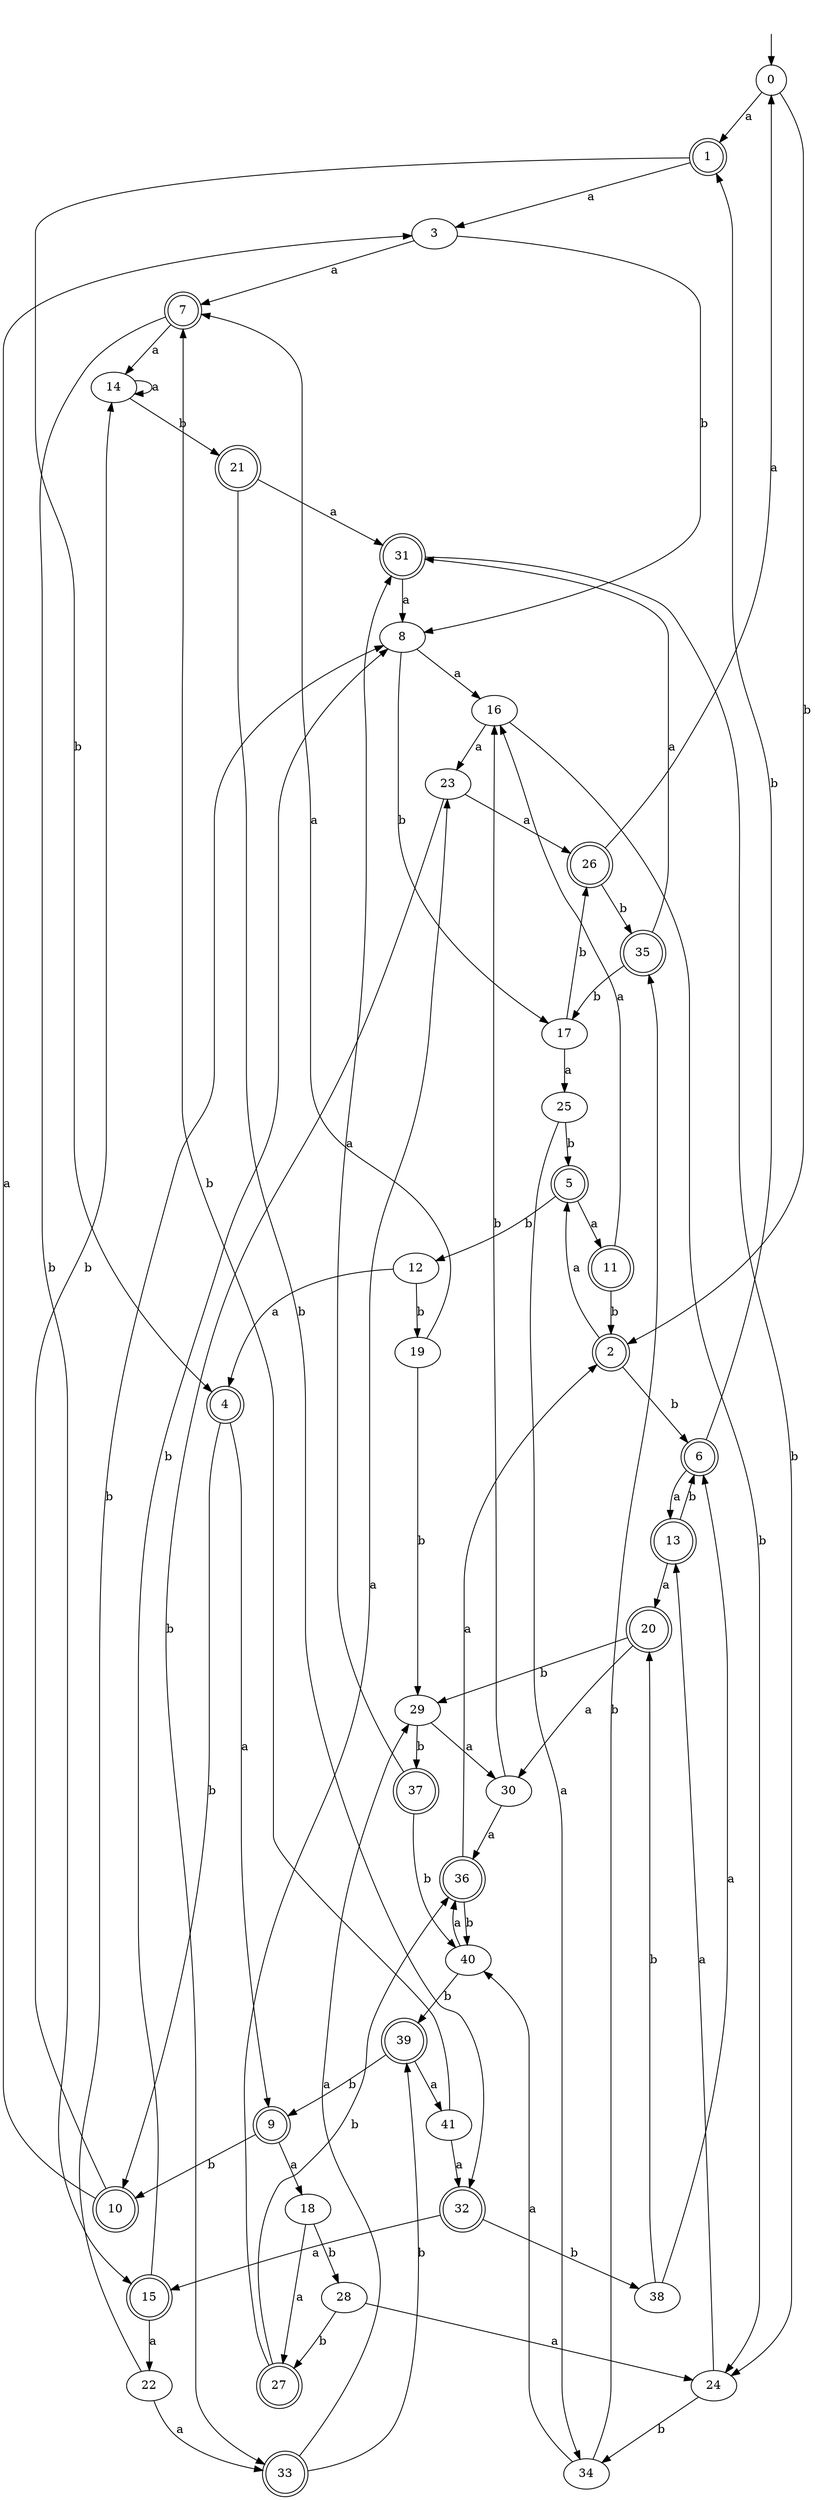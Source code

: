digraph RandomDFA {
  __start0 [label="", shape=none];
  __start0 -> 0 [label=""];
  0 [shape=circle]
  0 -> 1 [label="a"]
  0 -> 2 [label="b"]
  1 [shape=doublecircle]
  1 -> 3 [label="a"]
  1 -> 4 [label="b"]
  2 [shape=doublecircle]
  2 -> 5 [label="a"]
  2 -> 6 [label="b"]
  3
  3 -> 7 [label="a"]
  3 -> 8 [label="b"]
  4 [shape=doublecircle]
  4 -> 9 [label="a"]
  4 -> 10 [label="b"]
  5 [shape=doublecircle]
  5 -> 11 [label="a"]
  5 -> 12 [label="b"]
  6 [shape=doublecircle]
  6 -> 13 [label="a"]
  6 -> 1 [label="b"]
  7 [shape=doublecircle]
  7 -> 14 [label="a"]
  7 -> 15 [label="b"]
  8
  8 -> 16 [label="a"]
  8 -> 17 [label="b"]
  9 [shape=doublecircle]
  9 -> 18 [label="a"]
  9 -> 10 [label="b"]
  10 [shape=doublecircle]
  10 -> 3 [label="a"]
  10 -> 14 [label="b"]
  11 [shape=doublecircle]
  11 -> 16 [label="a"]
  11 -> 2 [label="b"]
  12
  12 -> 4 [label="a"]
  12 -> 19 [label="b"]
  13 [shape=doublecircle]
  13 -> 20 [label="a"]
  13 -> 6 [label="b"]
  14
  14 -> 14 [label="a"]
  14 -> 21 [label="b"]
  15 [shape=doublecircle]
  15 -> 22 [label="a"]
  15 -> 8 [label="b"]
  16
  16 -> 23 [label="a"]
  16 -> 24 [label="b"]
  17
  17 -> 25 [label="a"]
  17 -> 26 [label="b"]
  18
  18 -> 27 [label="a"]
  18 -> 28 [label="b"]
  19
  19 -> 7 [label="a"]
  19 -> 29 [label="b"]
  20 [shape=doublecircle]
  20 -> 30 [label="a"]
  20 -> 29 [label="b"]
  21 [shape=doublecircle]
  21 -> 31 [label="a"]
  21 -> 32 [label="b"]
  22
  22 -> 33 [label="a"]
  22 -> 8 [label="b"]
  23
  23 -> 26 [label="a"]
  23 -> 33 [label="b"]
  24
  24 -> 13 [label="a"]
  24 -> 34 [label="b"]
  25
  25 -> 34 [label="a"]
  25 -> 5 [label="b"]
  26 [shape=doublecircle]
  26 -> 0 [label="a"]
  26 -> 35 [label="b"]
  27 [shape=doublecircle]
  27 -> 23 [label="a"]
  27 -> 36 [label="b"]
  28
  28 -> 24 [label="a"]
  28 -> 27 [label="b"]
  29
  29 -> 30 [label="a"]
  29 -> 37 [label="b"]
  30
  30 -> 36 [label="a"]
  30 -> 16 [label="b"]
  31 [shape=doublecircle]
  31 -> 8 [label="a"]
  31 -> 24 [label="b"]
  32 [shape=doublecircle]
  32 -> 15 [label="a"]
  32 -> 38 [label="b"]
  33 [shape=doublecircle]
  33 -> 29 [label="a"]
  33 -> 39 [label="b"]
  34
  34 -> 40 [label="a"]
  34 -> 35 [label="b"]
  35 [shape=doublecircle]
  35 -> 31 [label="a"]
  35 -> 17 [label="b"]
  36 [shape=doublecircle]
  36 -> 2 [label="a"]
  36 -> 40 [label="b"]
  37 [shape=doublecircle]
  37 -> 31 [label="a"]
  37 -> 40 [label="b"]
  38
  38 -> 6 [label="a"]
  38 -> 20 [label="b"]
  39 [shape=doublecircle]
  39 -> 41 [label="a"]
  39 -> 9 [label="b"]
  40
  40 -> 36 [label="a"]
  40 -> 39 [label="b"]
  41
  41 -> 32 [label="a"]
  41 -> 7 [label="b"]
}
